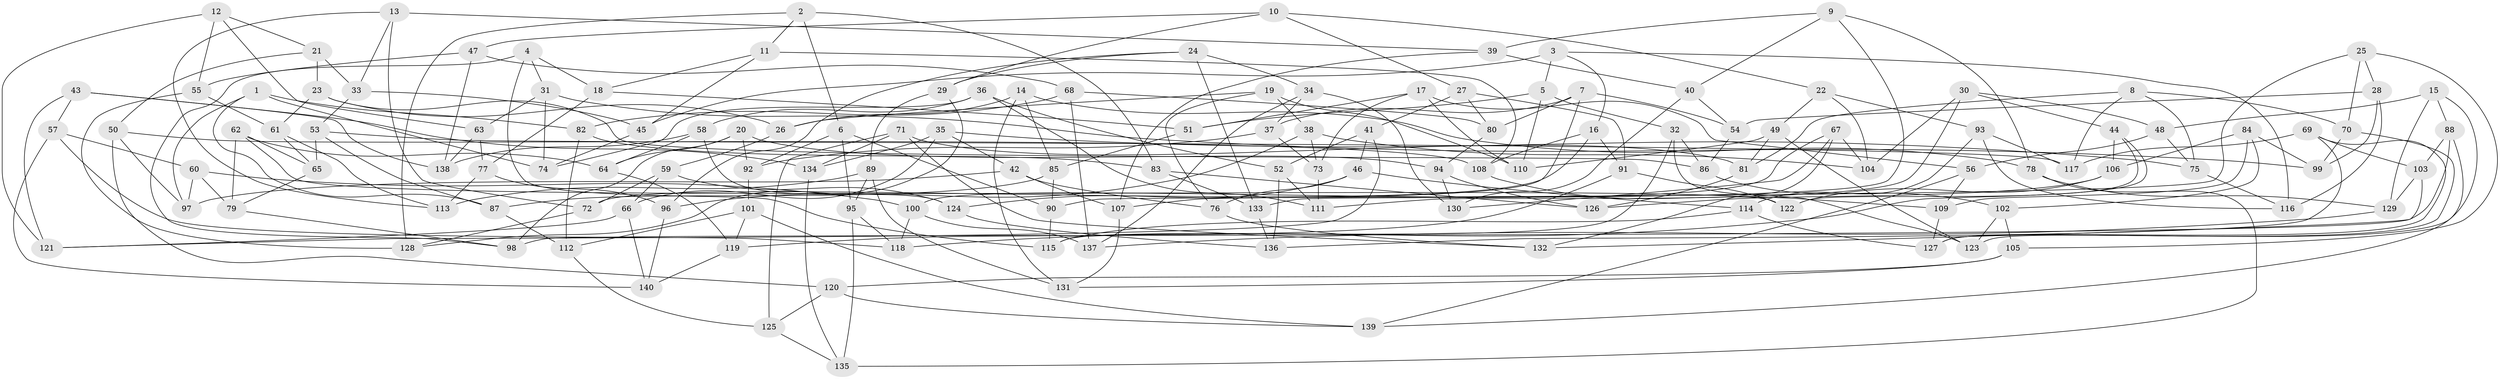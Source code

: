 // Generated by graph-tools (version 1.1) at 2025/16/03/09/25 04:16:13]
// undirected, 140 vertices, 280 edges
graph export_dot {
graph [start="1"]
  node [color=gray90,style=filled];
  1;
  2;
  3;
  4;
  5;
  6;
  7;
  8;
  9;
  10;
  11;
  12;
  13;
  14;
  15;
  16;
  17;
  18;
  19;
  20;
  21;
  22;
  23;
  24;
  25;
  26;
  27;
  28;
  29;
  30;
  31;
  32;
  33;
  34;
  35;
  36;
  37;
  38;
  39;
  40;
  41;
  42;
  43;
  44;
  45;
  46;
  47;
  48;
  49;
  50;
  51;
  52;
  53;
  54;
  55;
  56;
  57;
  58;
  59;
  60;
  61;
  62;
  63;
  64;
  65;
  66;
  67;
  68;
  69;
  70;
  71;
  72;
  73;
  74;
  75;
  76;
  77;
  78;
  79;
  80;
  81;
  82;
  83;
  84;
  85;
  86;
  87;
  88;
  89;
  90;
  91;
  92;
  93;
  94;
  95;
  96;
  97;
  98;
  99;
  100;
  101;
  102;
  103;
  104;
  105;
  106;
  107;
  108;
  109;
  110;
  111;
  112;
  113;
  114;
  115;
  116;
  117;
  118;
  119;
  120;
  121;
  122;
  123;
  124;
  125;
  126;
  127;
  128;
  129;
  130;
  131;
  132;
  133;
  134;
  135;
  136;
  137;
  138;
  139;
  140;
  1 -- 82;
  1 -- 87;
  1 -- 97;
  1 -- 74;
  2 -- 83;
  2 -- 128;
  2 -- 11;
  2 -- 6;
  3 -- 45;
  3 -- 116;
  3 -- 5;
  3 -- 16;
  4 -- 31;
  4 -- 98;
  4 -- 115;
  4 -- 18;
  5 -- 51;
  5 -- 32;
  5 -- 110;
  6 -- 92;
  6 -- 95;
  6 -- 90;
  7 -- 107;
  7 -- 54;
  7 -- 37;
  7 -- 80;
  8 -- 75;
  8 -- 70;
  8 -- 81;
  8 -- 117;
  9 -- 40;
  9 -- 78;
  9 -- 39;
  9 -- 133;
  10 -- 29;
  10 -- 47;
  10 -- 22;
  10 -- 27;
  11 -- 45;
  11 -- 108;
  11 -- 18;
  12 -- 63;
  12 -- 121;
  12 -- 55;
  12 -- 21;
  13 -- 33;
  13 -- 113;
  13 -- 72;
  13 -- 39;
  14 -- 78;
  14 -- 26;
  14 -- 85;
  14 -- 131;
  15 -- 48;
  15 -- 129;
  15 -- 88;
  15 -- 123;
  16 -- 91;
  16 -- 72;
  16 -- 108;
  17 -- 110;
  17 -- 56;
  17 -- 51;
  17 -- 73;
  18 -- 77;
  18 -- 51;
  19 -- 76;
  19 -- 26;
  19 -- 110;
  19 -- 38;
  20 -- 94;
  20 -- 92;
  20 -- 98;
  20 -- 64;
  21 -- 33;
  21 -- 50;
  21 -- 23;
  22 -- 104;
  22 -- 49;
  22 -- 93;
  23 -- 61;
  23 -- 86;
  23 -- 26;
  24 -- 29;
  24 -- 96;
  24 -- 133;
  24 -- 34;
  25 -- 90;
  25 -- 105;
  25 -- 28;
  25 -- 70;
  26 -- 59;
  27 -- 91;
  27 -- 41;
  27 -- 80;
  28 -- 99;
  28 -- 116;
  28 -- 54;
  29 -- 128;
  29 -- 89;
  30 -- 104;
  30 -- 111;
  30 -- 48;
  30 -- 44;
  31 -- 74;
  31 -- 99;
  31 -- 63;
  32 -- 86;
  32 -- 123;
  32 -- 115;
  33 -- 53;
  33 -- 45;
  34 -- 37;
  34 -- 130;
  34 -- 137;
  35 -- 66;
  35 -- 42;
  35 -- 134;
  35 -- 75;
  36 -- 52;
  36 -- 58;
  36 -- 74;
  36 -- 111;
  37 -- 73;
  37 -- 92;
  38 -- 104;
  38 -- 73;
  38 -- 96;
  39 -- 107;
  39 -- 40;
  40 -- 54;
  40 -- 130;
  41 -- 52;
  41 -- 46;
  41 -- 121;
  42 -- 76;
  42 -- 107;
  42 -- 97;
  43 -- 121;
  43 -- 138;
  43 -- 57;
  43 -- 134;
  44 -- 106;
  44 -- 118;
  44 -- 122;
  45 -- 74;
  46 -- 76;
  46 -- 114;
  46 -- 124;
  47 -- 68;
  47 -- 55;
  47 -- 138;
  48 -- 75;
  48 -- 56;
  49 -- 110;
  49 -- 123;
  49 -- 81;
  50 -- 108;
  50 -- 120;
  50 -- 97;
  51 -- 85;
  52 -- 111;
  52 -- 136;
  53 -- 65;
  53 -- 87;
  53 -- 117;
  54 -- 86;
  55 -- 61;
  55 -- 128;
  56 -- 109;
  56 -- 139;
  57 -- 60;
  57 -- 118;
  57 -- 140;
  58 -- 138;
  58 -- 64;
  58 -- 124;
  59 -- 72;
  59 -- 66;
  59 -- 124;
  60 -- 79;
  60 -- 100;
  60 -- 97;
  61 -- 113;
  61 -- 65;
  62 -- 79;
  62 -- 65;
  62 -- 122;
  62 -- 64;
  63 -- 77;
  63 -- 138;
  64 -- 119;
  65 -- 79;
  66 -- 121;
  66 -- 140;
  67 -- 100;
  67 -- 130;
  67 -- 104;
  67 -- 132;
  68 -- 137;
  68 -- 82;
  68 -- 80;
  69 -- 136;
  69 -- 117;
  69 -- 103;
  69 -- 127;
  70 -- 127;
  70 -- 99;
  71 -- 81;
  71 -- 125;
  71 -- 134;
  71 -- 132;
  72 -- 128;
  73 -- 111;
  75 -- 116;
  76 -- 132;
  77 -- 96;
  77 -- 113;
  78 -- 135;
  78 -- 129;
  79 -- 98;
  80 -- 94;
  81 -- 126;
  82 -- 112;
  82 -- 83;
  83 -- 133;
  83 -- 126;
  84 -- 102;
  84 -- 99;
  84 -- 109;
  84 -- 106;
  85 -- 90;
  85 -- 87;
  86 -- 102;
  87 -- 112;
  88 -- 103;
  88 -- 139;
  88 -- 98;
  89 -- 113;
  89 -- 131;
  89 -- 95;
  90 -- 115;
  91 -- 122;
  91 -- 119;
  92 -- 101;
  93 -- 117;
  93 -- 116;
  93 -- 114;
  94 -- 130;
  94 -- 126;
  95 -- 118;
  95 -- 135;
  96 -- 140;
  100 -- 137;
  100 -- 118;
  101 -- 119;
  101 -- 139;
  101 -- 112;
  102 -- 123;
  102 -- 105;
  103 -- 129;
  103 -- 132;
  105 -- 131;
  105 -- 120;
  106 -- 126;
  106 -- 122;
  107 -- 131;
  108 -- 109;
  109 -- 127;
  112 -- 125;
  114 -- 127;
  114 -- 115;
  119 -- 140;
  120 -- 125;
  120 -- 139;
  124 -- 136;
  125 -- 135;
  129 -- 137;
  133 -- 136;
  134 -- 135;
}
